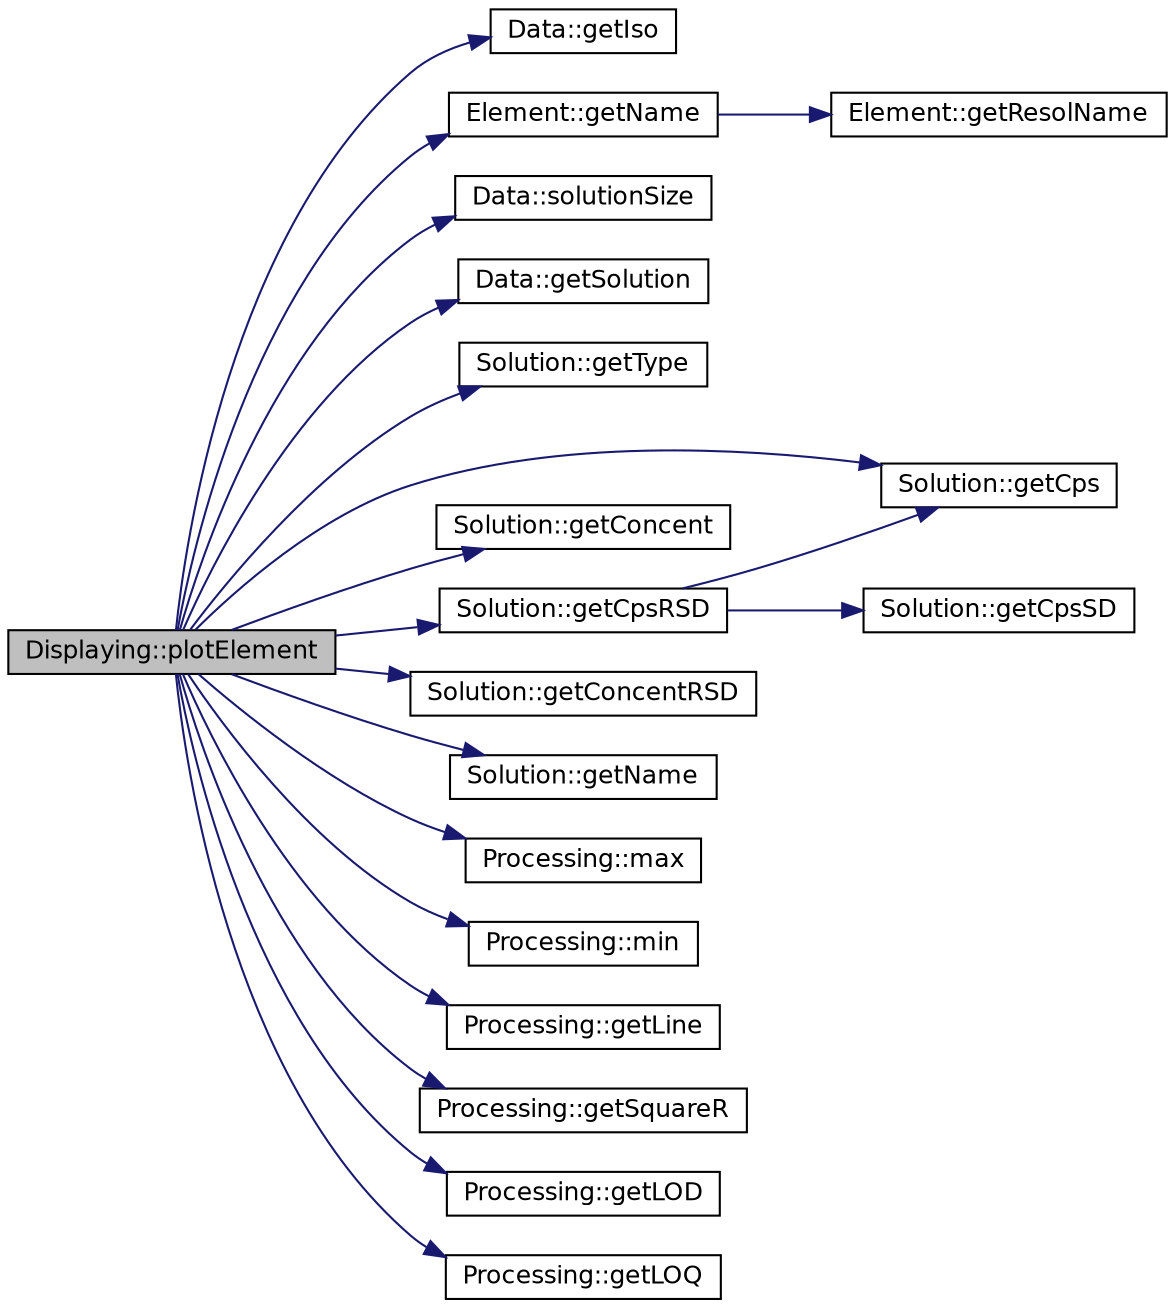 digraph "Displaying::plotElement"
{
 // INTERACTIVE_SVG=YES
  edge [fontname="Helvetica",fontsize="12",labelfontname="Helvetica",labelfontsize="12"];
  node [fontname="Helvetica",fontsize="12",shape=record];
  rankdir="LR";
  Node1 [label="Displaying::plotElement",height=0.2,width=0.4,color="black", fillcolor="grey75", style="filled" fontcolor="black"];
  Node1 -> Node2 [color="midnightblue",fontsize="12",style="solid",fontname="Helvetica"];
  Node2 [label="Data::getIso",height=0.2,width=0.4,color="black", fillcolor="white", style="filled",URL="$a00002.html#a4baa9866aaea800c81e4502b9483e4ec",tooltip="Gets an element identified by its Id. "];
  Node1 -> Node3 [color="midnightblue",fontsize="12",style="solid",fontname="Helvetica"];
  Node3 [label="Element::getName",height=0.2,width=0.4,color="black", fillcolor="white", style="filled",URL="$a00005.html#a82faf6c27cd36339a0a12cae9beb89af",tooltip="Gets the complete Name of the istope, used to display the element to HCI. "];
  Node3 -> Node4 [color="midnightblue",fontsize="12",style="solid",fontname="Helvetica"];
  Node4 [label="Element::getResolName",height=0.2,width=0.4,color="black", fillcolor="white", style="filled",URL="$a00005.html#abb76918e2eabc06604d4abc04243a714",tooltip="Gets the resolution defined into a String. "];
  Node1 -> Node5 [color="midnightblue",fontsize="12",style="solid",fontname="Helvetica"];
  Node5 [label="Data::solutionSize",height=0.2,width=0.4,color="black", fillcolor="white", style="filled",URL="$a00002.html#a84179b0c71fb3e69cfa177e92004ee79",tooltip="Gets the Number of Solutions. "];
  Node1 -> Node6 [color="midnightblue",fontsize="12",style="solid",fontname="Helvetica"];
  Node6 [label="Data::getSolution",height=0.2,width=0.4,color="black", fillcolor="white", style="filled",URL="$a00002.html#a7b1a07606090591e7fffb48be72bd734",tooltip="Gets a solution identified by its Id. "];
  Node1 -> Node7 [color="midnightblue",fontsize="12",style="solid",fontname="Helvetica"];
  Node7 [label="Solution::getType",height=0.2,width=0.4,color="black", fillcolor="white", style="filled",URL="$a00014.html#a7e480d4e590046701d82e74491ff944a",tooltip="Gets type of the solution. "];
  Node1 -> Node8 [color="midnightblue",fontsize="12",style="solid",fontname="Helvetica"];
  Node8 [label="Solution::getCps",height=0.2,width=0.4,color="black", fillcolor="white", style="filled",URL="$a00014.html#a6cb75c8a1aa020796506362920216816",tooltip="Gets Intensity. "];
  Node1 -> Node9 [color="midnightblue",fontsize="12",style="solid",fontname="Helvetica"];
  Node9 [label="Solution::getConcent",height=0.2,width=0.4,color="black", fillcolor="white", style="filled",URL="$a00014.html#af9f7e1dfafa0cd431387737664e3ac7e",tooltip="Gets Concentration. "];
  Node1 -> Node10 [color="midnightblue",fontsize="12",style="solid",fontname="Helvetica"];
  Node10 [label="Solution::getCpsRSD",height=0.2,width=0.4,color="black", fillcolor="white", style="filled",URL="$a00014.html#ac0ca8e1256ac9b972eab1f02f11ab8ac",tooltip="Gets Intensity Relative Standard Deviation (%) "];
  Node10 -> Node11 [color="midnightblue",fontsize="12",style="solid",fontname="Helvetica"];
  Node11 [label="Solution::getCpsSD",height=0.2,width=0.4,color="black", fillcolor="white", style="filled",URL="$a00014.html#a0fe4de8b637ba6637d653b91df95fcd0",tooltip="Gets Intensity Standard Deviation. "];
  Node10 -> Node8 [color="midnightblue",fontsize="12",style="solid",fontname="Helvetica"];
  Node1 -> Node12 [color="midnightblue",fontsize="12",style="solid",fontname="Helvetica"];
  Node12 [label="Solution::getConcentRSD",height=0.2,width=0.4,color="black", fillcolor="white", style="filled",URL="$a00014.html#a1adae3ea7b071d2a311b62371b959633",tooltip="Gets Concentration Relative Standard Deviation (%) "];
  Node1 -> Node13 [color="midnightblue",fontsize="12",style="solid",fontname="Helvetica"];
  Node13 [label="Solution::getName",height=0.2,width=0.4,color="black", fillcolor="white", style="filled",URL="$a00014.html#a08617ee6ca1993e92372e265829508f0",tooltip="Gets the Name. "];
  Node1 -> Node14 [color="midnightblue",fontsize="12",style="solid",fontname="Helvetica"];
  Node14 [label="Processing::max",height=0.2,width=0.4,color="black", fillcolor="white", style="filled",URL="$a00011.html#ad47f77284133874657553b30fa449f68",tooltip="Computes the max of a vector. "];
  Node1 -> Node15 [color="midnightblue",fontsize="12",style="solid",fontname="Helvetica"];
  Node15 [label="Processing::min",height=0.2,width=0.4,color="black", fillcolor="white", style="filled",URL="$a00011.html#ae5c1570b50e37113591f5cad1343f48b",tooltip="Computes the min of a vector. "];
  Node1 -> Node16 [color="midnightblue",fontsize="12",style="solid",fontname="Helvetica"];
  Node16 [label="Processing::getLine",height=0.2,width=0.4,color="black", fillcolor="white", style="filled",URL="$a00011.html#a1e247e39fde3f7e1123d0dbdd8275ef0",tooltip="Gets calibration line corresponding to the Id element given. "];
  Node1 -> Node17 [color="midnightblue",fontsize="12",style="solid",fontname="Helvetica"];
  Node17 [label="Processing::getSquareR",height=0.2,width=0.4,color="black", fillcolor="white", style="filled",URL="$a00011.html#af0524fbbdf92207a5c735e837d571f71",tooltip="Gets calibration line Error corresponding to the by Id element given. "];
  Node1 -> Node18 [color="midnightblue",fontsize="12",style="solid",fontname="Helvetica"];
  Node18 [label="Processing::getLOD",height=0.2,width=0.4,color="black", fillcolor="white", style="filled",URL="$a00011.html#ae20ae3100fa8fd1578dbe6cbe179e6e5",tooltip="Gets LOD corresponding to the Id element given. "];
  Node1 -> Node19 [color="midnightblue",fontsize="12",style="solid",fontname="Helvetica"];
  Node19 [label="Processing::getLOQ",height=0.2,width=0.4,color="black", fillcolor="white", style="filled",URL="$a00011.html#a3c8e2bd5d31b4a61b8d1e54f219fa015",tooltip="Gets LOQ corresponding to the Id element given. "];
}
